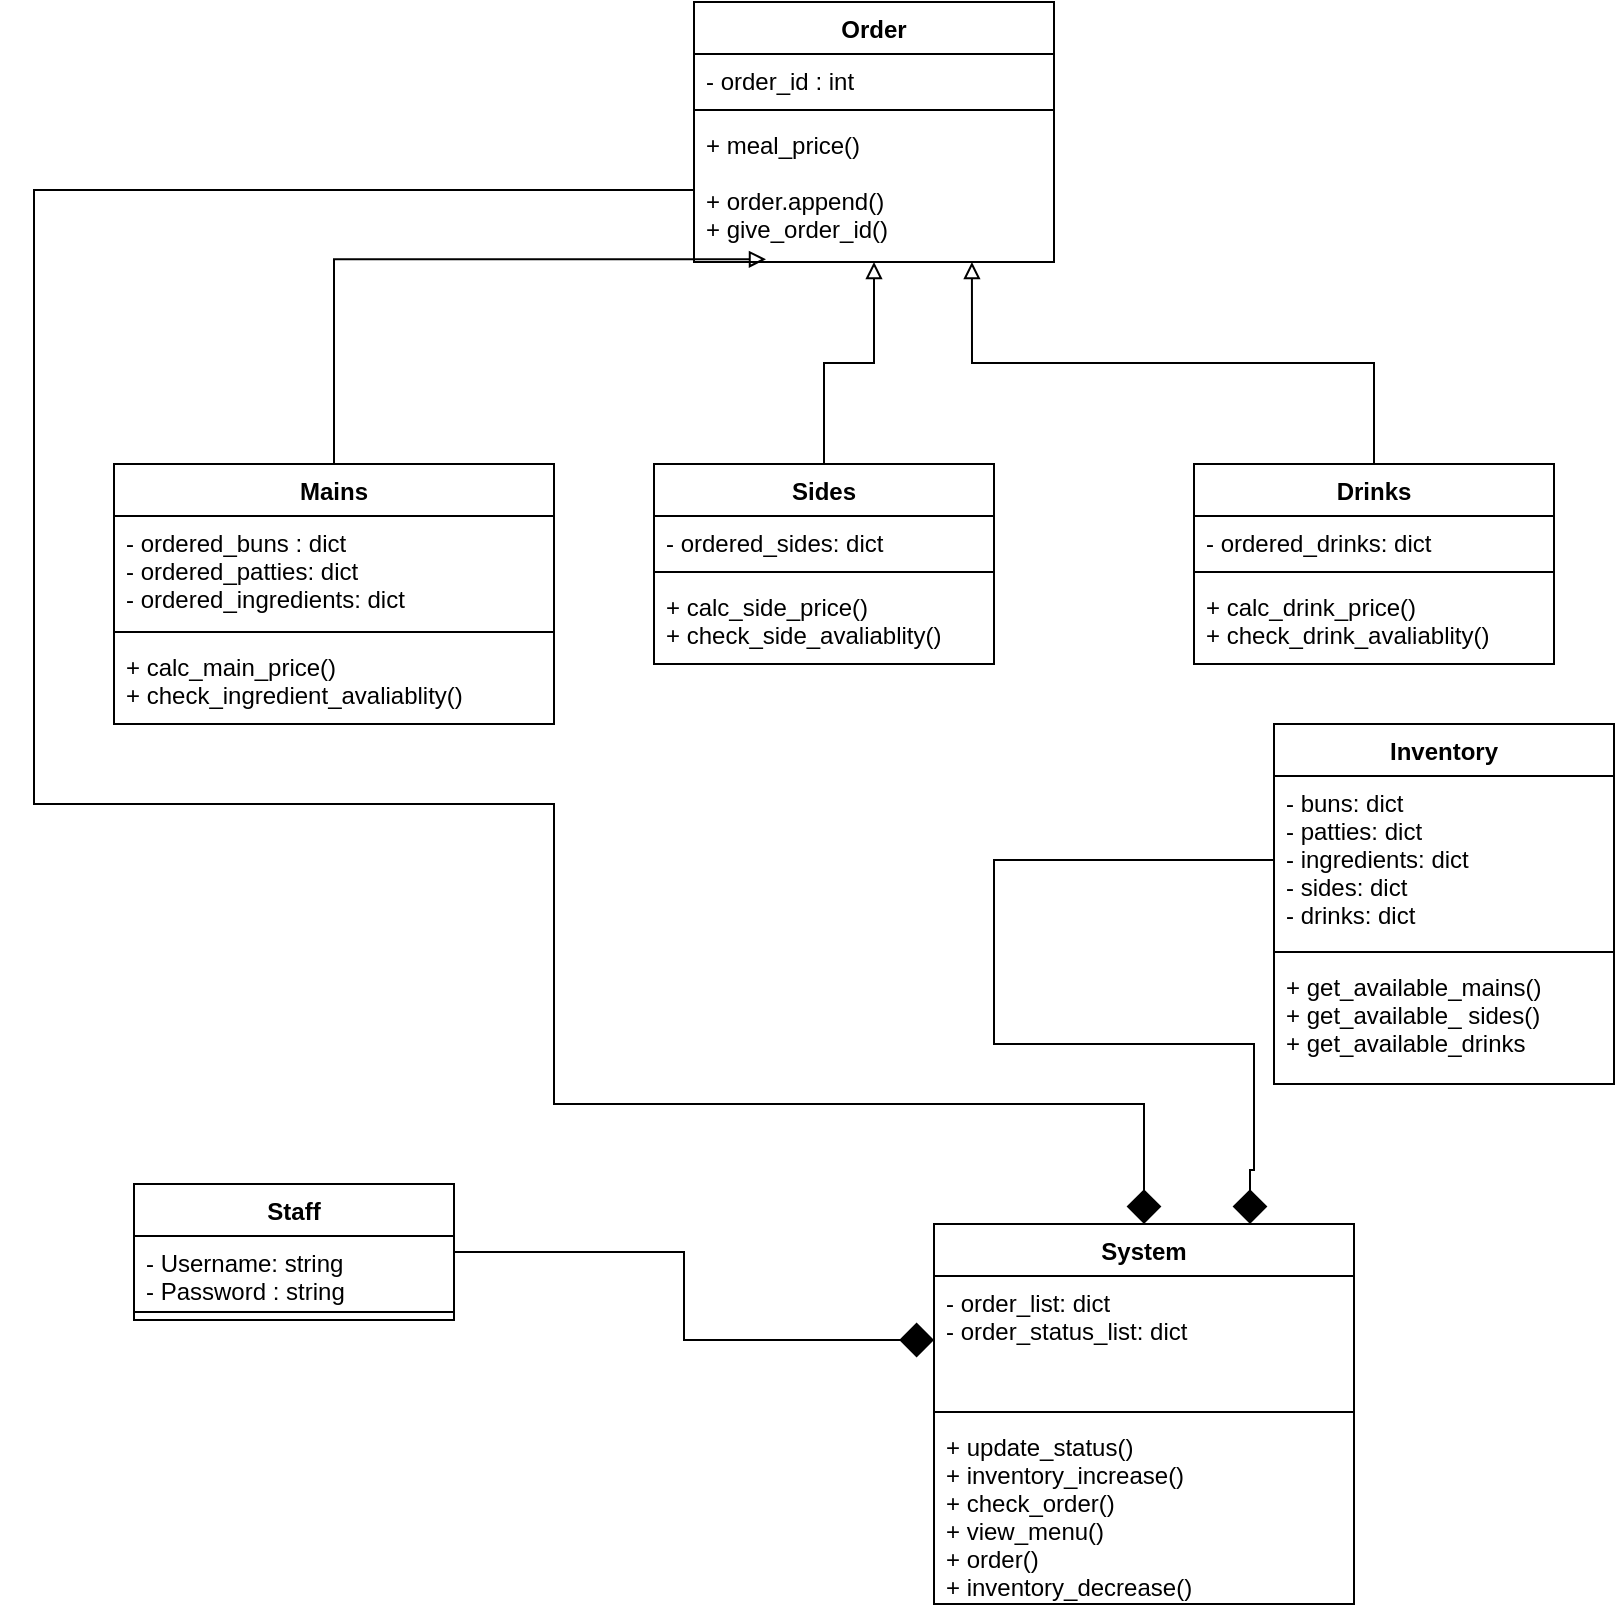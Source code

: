 <mxfile version="10.5.8" type="github"><diagram id="hB1E0TzIjqnDVcFWNVEk" name="Page-1"><mxGraphModel dx="2244" dy="739" grid="1" gridSize="10" guides="1" tooltips="1" connect="1" arrows="1" fold="1" page="1" pageScale="1" pageWidth="850" pageHeight="1100" math="0" shadow="0"><root><mxCell id="0"/><mxCell id="1" parent="0"/><mxCell id="Do65oXRtMd_rnV7EQUOa-28" style="edgeStyle=orthogonalEdgeStyle;rounded=0;orthogonalLoop=1;jettySize=auto;html=1;entryX=0;entryY=0.5;entryDx=0;entryDy=0;endArrow=diamond;endFill=1;endSize=15;startSize=15;" edge="1" parent="1" source="l01WPTEDceX4tPIUeHJr-9" target="Do65oXRtMd_rnV7EQUOa-34"><mxGeometry relative="1" as="geometry"><mxPoint x="400" y="667" as="targetPoint"/></mxGeometry></mxCell><mxCell id="l01WPTEDceX4tPIUeHJr-9" value="Staff" style="swimlane;fontStyle=1;align=center;verticalAlign=top;childLayout=stackLayout;horizontal=1;startSize=26;horizontalStack=0;resizeParent=1;resizeParentMax=0;resizeLast=0;collapsible=1;marginBottom=0;" parent="1" vertex="1"><mxGeometry x="30" y="610" width="160" height="68" as="geometry"/></mxCell><mxCell id="l01WPTEDceX4tPIUeHJr-10" value="- Username: string&#xA;- Password : string&#xA;" style="text;strokeColor=none;fillColor=none;align=left;verticalAlign=top;spacingLeft=4;spacingRight=4;overflow=hidden;rotatable=0;points=[[0,0.5],[1,0.5]];portConstraint=eastwest;" parent="l01WPTEDceX4tPIUeHJr-9" vertex="1"><mxGeometry y="26" width="160" height="34" as="geometry"/></mxCell><mxCell id="l01WPTEDceX4tPIUeHJr-11" value="" style="line;strokeWidth=1;fillColor=none;align=left;verticalAlign=middle;spacingTop=-1;spacingLeft=3;spacingRight=3;rotatable=0;labelPosition=right;points=[];portConstraint=eastwest;" parent="l01WPTEDceX4tPIUeHJr-9" vertex="1"><mxGeometry y="60" width="160" height="8" as="geometry"/></mxCell><mxCell id="Do65oXRtMd_rnV7EQUOa-38" style="edgeStyle=orthogonalEdgeStyle;rounded=0;orthogonalLoop=1;jettySize=auto;html=1;startSize=15;endArrow=diamond;endFill=1;endSize=15;entryX=0.75;entryY=0;entryDx=0;entryDy=0;exitX=0;exitY=0.5;exitDx=0;exitDy=0;" edge="1" parent="1"><mxGeometry relative="1" as="geometry"><mxPoint x="600" y="448" as="sourcePoint"/><mxPoint x="588" y="630" as="targetPoint"/><Array as="points"><mxPoint x="460" y="448"/><mxPoint x="460" y="540"/><mxPoint x="590" y="540"/><mxPoint x="590" y="603"/></Array></mxGeometry></mxCell><mxCell id="Do65oXRtMd_rnV7EQUOa-4" value="Order" style="swimlane;fontStyle=1;align=center;verticalAlign=top;childLayout=stackLayout;horizontal=1;startSize=26;horizontalStack=0;resizeParent=1;resizeParentMax=0;resizeLast=0;collapsible=1;marginBottom=0;" vertex="1" parent="1"><mxGeometry x="310" y="19" width="180" height="130" as="geometry"/></mxCell><mxCell id="Do65oXRtMd_rnV7EQUOa-5" value="- order_id : int&#xA;&#xA;" style="text;strokeColor=none;fillColor=none;align=left;verticalAlign=top;spacingLeft=4;spacingRight=4;overflow=hidden;rotatable=0;points=[[0,0.5],[1,0.5]];portConstraint=eastwest;" vertex="1" parent="Do65oXRtMd_rnV7EQUOa-4"><mxGeometry y="26" width="180" height="24" as="geometry"/></mxCell><mxCell id="Do65oXRtMd_rnV7EQUOa-6" value="" style="line;strokeWidth=1;fillColor=none;align=left;verticalAlign=middle;spacingTop=-1;spacingLeft=3;spacingRight=3;rotatable=0;labelPosition=right;points=[];portConstraint=eastwest;" vertex="1" parent="Do65oXRtMd_rnV7EQUOa-4"><mxGeometry y="50" width="180" height="8" as="geometry"/></mxCell><mxCell id="Do65oXRtMd_rnV7EQUOa-7" value="+ meal_price()&#xA;&#xA;+ order.append()&#xA;+ give_order_id()&#xA;" style="text;strokeColor=none;fillColor=none;align=left;verticalAlign=top;spacingLeft=4;spacingRight=4;overflow=hidden;rotatable=0;points=[[0,0.5],[1,0.5]];portConstraint=eastwest;" vertex="1" parent="Do65oXRtMd_rnV7EQUOa-4"><mxGeometry y="58" width="180" height="72" as="geometry"/></mxCell><mxCell id="Do65oXRtMd_rnV7EQUOa-25" style="edgeStyle=orthogonalEdgeStyle;rounded=0;orthogonalLoop=1;jettySize=auto;html=1;entryX=0.2;entryY=0.981;entryDx=0;entryDy=0;entryPerimeter=0;endArrow=block;endFill=0;" edge="1" parent="1" source="Do65oXRtMd_rnV7EQUOa-8" target="Do65oXRtMd_rnV7EQUOa-7"><mxGeometry relative="1" as="geometry"/></mxCell><mxCell id="Do65oXRtMd_rnV7EQUOa-8" value="Mains" style="swimlane;fontStyle=1;align=center;verticalAlign=top;childLayout=stackLayout;horizontal=1;startSize=26;horizontalStack=0;resizeParent=1;resizeParentMax=0;resizeLast=0;collapsible=1;marginBottom=0;" vertex="1" parent="1"><mxGeometry x="20" y="250" width="220" height="130" as="geometry"/></mxCell><mxCell id="Do65oXRtMd_rnV7EQUOa-9" value=" - ordered_buns : dict&#xA;- ordered_patties: dict&#xA;- ordered_ingredients: dict" style="text;strokeColor=none;fillColor=none;align=left;verticalAlign=top;spacingLeft=4;spacingRight=4;overflow=hidden;rotatable=0;points=[[0,0.5],[1,0.5]];portConstraint=eastwest;" vertex="1" parent="Do65oXRtMd_rnV7EQUOa-8"><mxGeometry y="26" width="220" height="54" as="geometry"/></mxCell><mxCell id="Do65oXRtMd_rnV7EQUOa-10" value="" style="line;strokeWidth=1;fillColor=none;align=left;verticalAlign=middle;spacingTop=-1;spacingLeft=3;spacingRight=3;rotatable=0;labelPosition=right;points=[];portConstraint=eastwest;" vertex="1" parent="Do65oXRtMd_rnV7EQUOa-8"><mxGeometry y="80" width="220" height="8" as="geometry"/></mxCell><mxCell id="Do65oXRtMd_rnV7EQUOa-11" value="+ calc_main_price()&#xA;+ check_ingredient_avaliablity()&#xA;" style="text;strokeColor=none;fillColor=none;align=left;verticalAlign=top;spacingLeft=4;spacingRight=4;overflow=hidden;rotatable=0;points=[[0,0.5],[1,0.5]];portConstraint=eastwest;" vertex="1" parent="Do65oXRtMd_rnV7EQUOa-8"><mxGeometry y="88" width="220" height="42" as="geometry"/></mxCell><mxCell id="Do65oXRtMd_rnV7EQUOa-26" style="edgeStyle=orthogonalEdgeStyle;rounded=0;orthogonalLoop=1;jettySize=auto;html=1;entryX=0.5;entryY=1;entryDx=0;entryDy=0;endArrow=block;endFill=0;" edge="1" parent="1" source="Do65oXRtMd_rnV7EQUOa-12" target="Do65oXRtMd_rnV7EQUOa-4"><mxGeometry relative="1" as="geometry"/></mxCell><mxCell id="Do65oXRtMd_rnV7EQUOa-12" value="Sides" style="swimlane;fontStyle=1;align=center;verticalAlign=top;childLayout=stackLayout;horizontal=1;startSize=26;horizontalStack=0;resizeParent=1;resizeParentMax=0;resizeLast=0;collapsible=1;marginBottom=0;" vertex="1" parent="1"><mxGeometry x="290" y="250" width="170" height="100" as="geometry"/></mxCell><mxCell id="Do65oXRtMd_rnV7EQUOa-13" value="- ordered_sides: dict" style="text;strokeColor=none;fillColor=none;align=left;verticalAlign=top;spacingLeft=4;spacingRight=4;overflow=hidden;rotatable=0;points=[[0,0.5],[1,0.5]];portConstraint=eastwest;" vertex="1" parent="Do65oXRtMd_rnV7EQUOa-12"><mxGeometry y="26" width="170" height="24" as="geometry"/></mxCell><mxCell id="Do65oXRtMd_rnV7EQUOa-14" value="" style="line;strokeWidth=1;fillColor=none;align=left;verticalAlign=middle;spacingTop=-1;spacingLeft=3;spacingRight=3;rotatable=0;labelPosition=right;points=[];portConstraint=eastwest;" vertex="1" parent="Do65oXRtMd_rnV7EQUOa-12"><mxGeometry y="50" width="170" height="8" as="geometry"/></mxCell><mxCell id="Do65oXRtMd_rnV7EQUOa-15" value="+ calc_side_price()&#xA;+ check_side_avaliablity()&#xA;" style="text;strokeColor=none;fillColor=none;align=left;verticalAlign=top;spacingLeft=4;spacingRight=4;overflow=hidden;rotatable=0;points=[[0,0.5],[1,0.5]];portConstraint=eastwest;" vertex="1" parent="Do65oXRtMd_rnV7EQUOa-12"><mxGeometry y="58" width="170" height="42" as="geometry"/></mxCell><mxCell id="Do65oXRtMd_rnV7EQUOa-27" style="edgeStyle=orthogonalEdgeStyle;rounded=0;orthogonalLoop=1;jettySize=auto;html=1;entryX=0.772;entryY=1;entryDx=0;entryDy=0;entryPerimeter=0;endArrow=block;endFill=0;" edge="1" parent="1" source="Do65oXRtMd_rnV7EQUOa-16" target="Do65oXRtMd_rnV7EQUOa-7"><mxGeometry relative="1" as="geometry"/></mxCell><mxCell id="Do65oXRtMd_rnV7EQUOa-16" value="Drinks" style="swimlane;fontStyle=1;align=center;verticalAlign=top;childLayout=stackLayout;horizontal=1;startSize=26;horizontalStack=0;resizeParent=1;resizeParentMax=0;resizeLast=0;collapsible=1;marginBottom=0;" vertex="1" parent="1"><mxGeometry x="560" y="250" width="180" height="100" as="geometry"/></mxCell><mxCell id="Do65oXRtMd_rnV7EQUOa-17" value="- ordered_drinks: dict" style="text;strokeColor=none;fillColor=none;align=left;verticalAlign=top;spacingLeft=4;spacingRight=4;overflow=hidden;rotatable=0;points=[[0,0.5],[1,0.5]];portConstraint=eastwest;" vertex="1" parent="Do65oXRtMd_rnV7EQUOa-16"><mxGeometry y="26" width="180" height="24" as="geometry"/></mxCell><mxCell id="Do65oXRtMd_rnV7EQUOa-18" value="" style="line;strokeWidth=1;fillColor=none;align=left;verticalAlign=middle;spacingTop=-1;spacingLeft=3;spacingRight=3;rotatable=0;labelPosition=right;points=[];portConstraint=eastwest;" vertex="1" parent="Do65oXRtMd_rnV7EQUOa-16"><mxGeometry y="50" width="180" height="8" as="geometry"/></mxCell><mxCell id="Do65oXRtMd_rnV7EQUOa-19" value="+ calc_drink_price()&#xA;+ check_drink_avaliablity()&#xA;" style="text;strokeColor=none;fillColor=none;align=left;verticalAlign=top;spacingLeft=4;spacingRight=4;overflow=hidden;rotatable=0;points=[[0,0.5],[1,0.5]];portConstraint=eastwest;" vertex="1" parent="Do65oXRtMd_rnV7EQUOa-16"><mxGeometry y="58" width="180" height="42" as="geometry"/></mxCell><mxCell id="Do65oXRtMd_rnV7EQUOa-31" style="edgeStyle=orthogonalEdgeStyle;rounded=0;orthogonalLoop=1;jettySize=auto;html=1;startSize=15;endArrow=diamond;endFill=1;endSize=15;entryX=0.5;entryY=0;entryDx=0;entryDy=0;" edge="1" parent="1" source="Do65oXRtMd_rnV7EQUOa-7" target="Do65oXRtMd_rnV7EQUOa-33"><mxGeometry relative="1" as="geometry"><mxPoint x="480" y="619" as="targetPoint"/><Array as="points"><mxPoint x="-20" y="113"/><mxPoint x="-20" y="420"/><mxPoint x="240" y="420"/><mxPoint x="240" y="570"/><mxPoint x="535" y="570"/></Array></mxGeometry></mxCell><mxCell id="Do65oXRtMd_rnV7EQUOa-33" value="System" style="swimlane;fontStyle=1;align=center;verticalAlign=top;childLayout=stackLayout;horizontal=1;startSize=26;horizontalStack=0;resizeParent=1;resizeParentMax=0;resizeLast=0;collapsible=1;marginBottom=0;" vertex="1" parent="1"><mxGeometry x="430" y="630" width="210" height="190" as="geometry"/></mxCell><mxCell id="Do65oXRtMd_rnV7EQUOa-34" value="- order_list: dict&#xA;- order_status_list: dict" style="text;strokeColor=none;fillColor=none;align=left;verticalAlign=top;spacingLeft=4;spacingRight=4;overflow=hidden;rotatable=0;points=[[0,0.5],[1,0.5]];portConstraint=eastwest;" vertex="1" parent="Do65oXRtMd_rnV7EQUOa-33"><mxGeometry y="26" width="210" height="64" as="geometry"/></mxCell><mxCell id="Do65oXRtMd_rnV7EQUOa-35" value="" style="line;strokeWidth=1;fillColor=none;align=left;verticalAlign=middle;spacingTop=-1;spacingLeft=3;spacingRight=3;rotatable=0;labelPosition=right;points=[];portConstraint=eastwest;" vertex="1" parent="Do65oXRtMd_rnV7EQUOa-33"><mxGeometry y="90" width="210" height="8" as="geometry"/></mxCell><mxCell id="Do65oXRtMd_rnV7EQUOa-36" value="+ update_status()&#xA;+ inventory_increase()&#xA;+ check_order()&#xA;+ view_menu() &#xA;+ order()&#xA;+ inventory_decrease()&#xA;" style="text;strokeColor=none;fillColor=none;align=left;verticalAlign=top;spacingLeft=4;spacingRight=4;overflow=hidden;rotatable=0;points=[[0,0.5],[1,0.5]];portConstraint=eastwest;" vertex="1" parent="Do65oXRtMd_rnV7EQUOa-33"><mxGeometry y="98" width="210" height="92" as="geometry"/></mxCell><mxCell id="Do65oXRtMd_rnV7EQUOa-40" value="Inventory" style="swimlane;fontStyle=1;align=center;verticalAlign=top;childLayout=stackLayout;horizontal=1;startSize=26;horizontalStack=0;resizeParent=1;resizeParentMax=0;resizeLast=0;collapsible=1;marginBottom=0;" vertex="1" parent="1"><mxGeometry x="600" y="380" width="170" height="180" as="geometry"/></mxCell><mxCell id="Do65oXRtMd_rnV7EQUOa-41" value="- buns: dict&#xA;- patties: dict&#xA;- ingredients: dict&#xA;- sides: dict&#xA;- drinks: dict&#xA;&#xA;" style="text;strokeColor=none;fillColor=none;align=left;verticalAlign=top;spacingLeft=4;spacingRight=4;overflow=hidden;rotatable=0;points=[[0,0.5],[1,0.5]];portConstraint=eastwest;" vertex="1" parent="Do65oXRtMd_rnV7EQUOa-40"><mxGeometry y="26" width="170" height="84" as="geometry"/></mxCell><mxCell id="Do65oXRtMd_rnV7EQUOa-42" value="" style="line;strokeWidth=1;fillColor=none;align=left;verticalAlign=middle;spacingTop=-1;spacingLeft=3;spacingRight=3;rotatable=0;labelPosition=right;points=[];portConstraint=eastwest;" vertex="1" parent="Do65oXRtMd_rnV7EQUOa-40"><mxGeometry y="110" width="170" height="8" as="geometry"/></mxCell><mxCell id="Do65oXRtMd_rnV7EQUOa-43" value="+ get_available_mains()&#xA;+ get_available_ sides()&#xA;+ get_available_drinks&#xA;&#xA;" style="text;strokeColor=none;fillColor=none;align=left;verticalAlign=top;spacingLeft=4;spacingRight=4;overflow=hidden;rotatable=0;points=[[0,0.5],[1,0.5]];portConstraint=eastwest;" vertex="1" parent="Do65oXRtMd_rnV7EQUOa-40"><mxGeometry y="118" width="170" height="62" as="geometry"/></mxCell></root></mxGraphModel></diagram></mxfile>